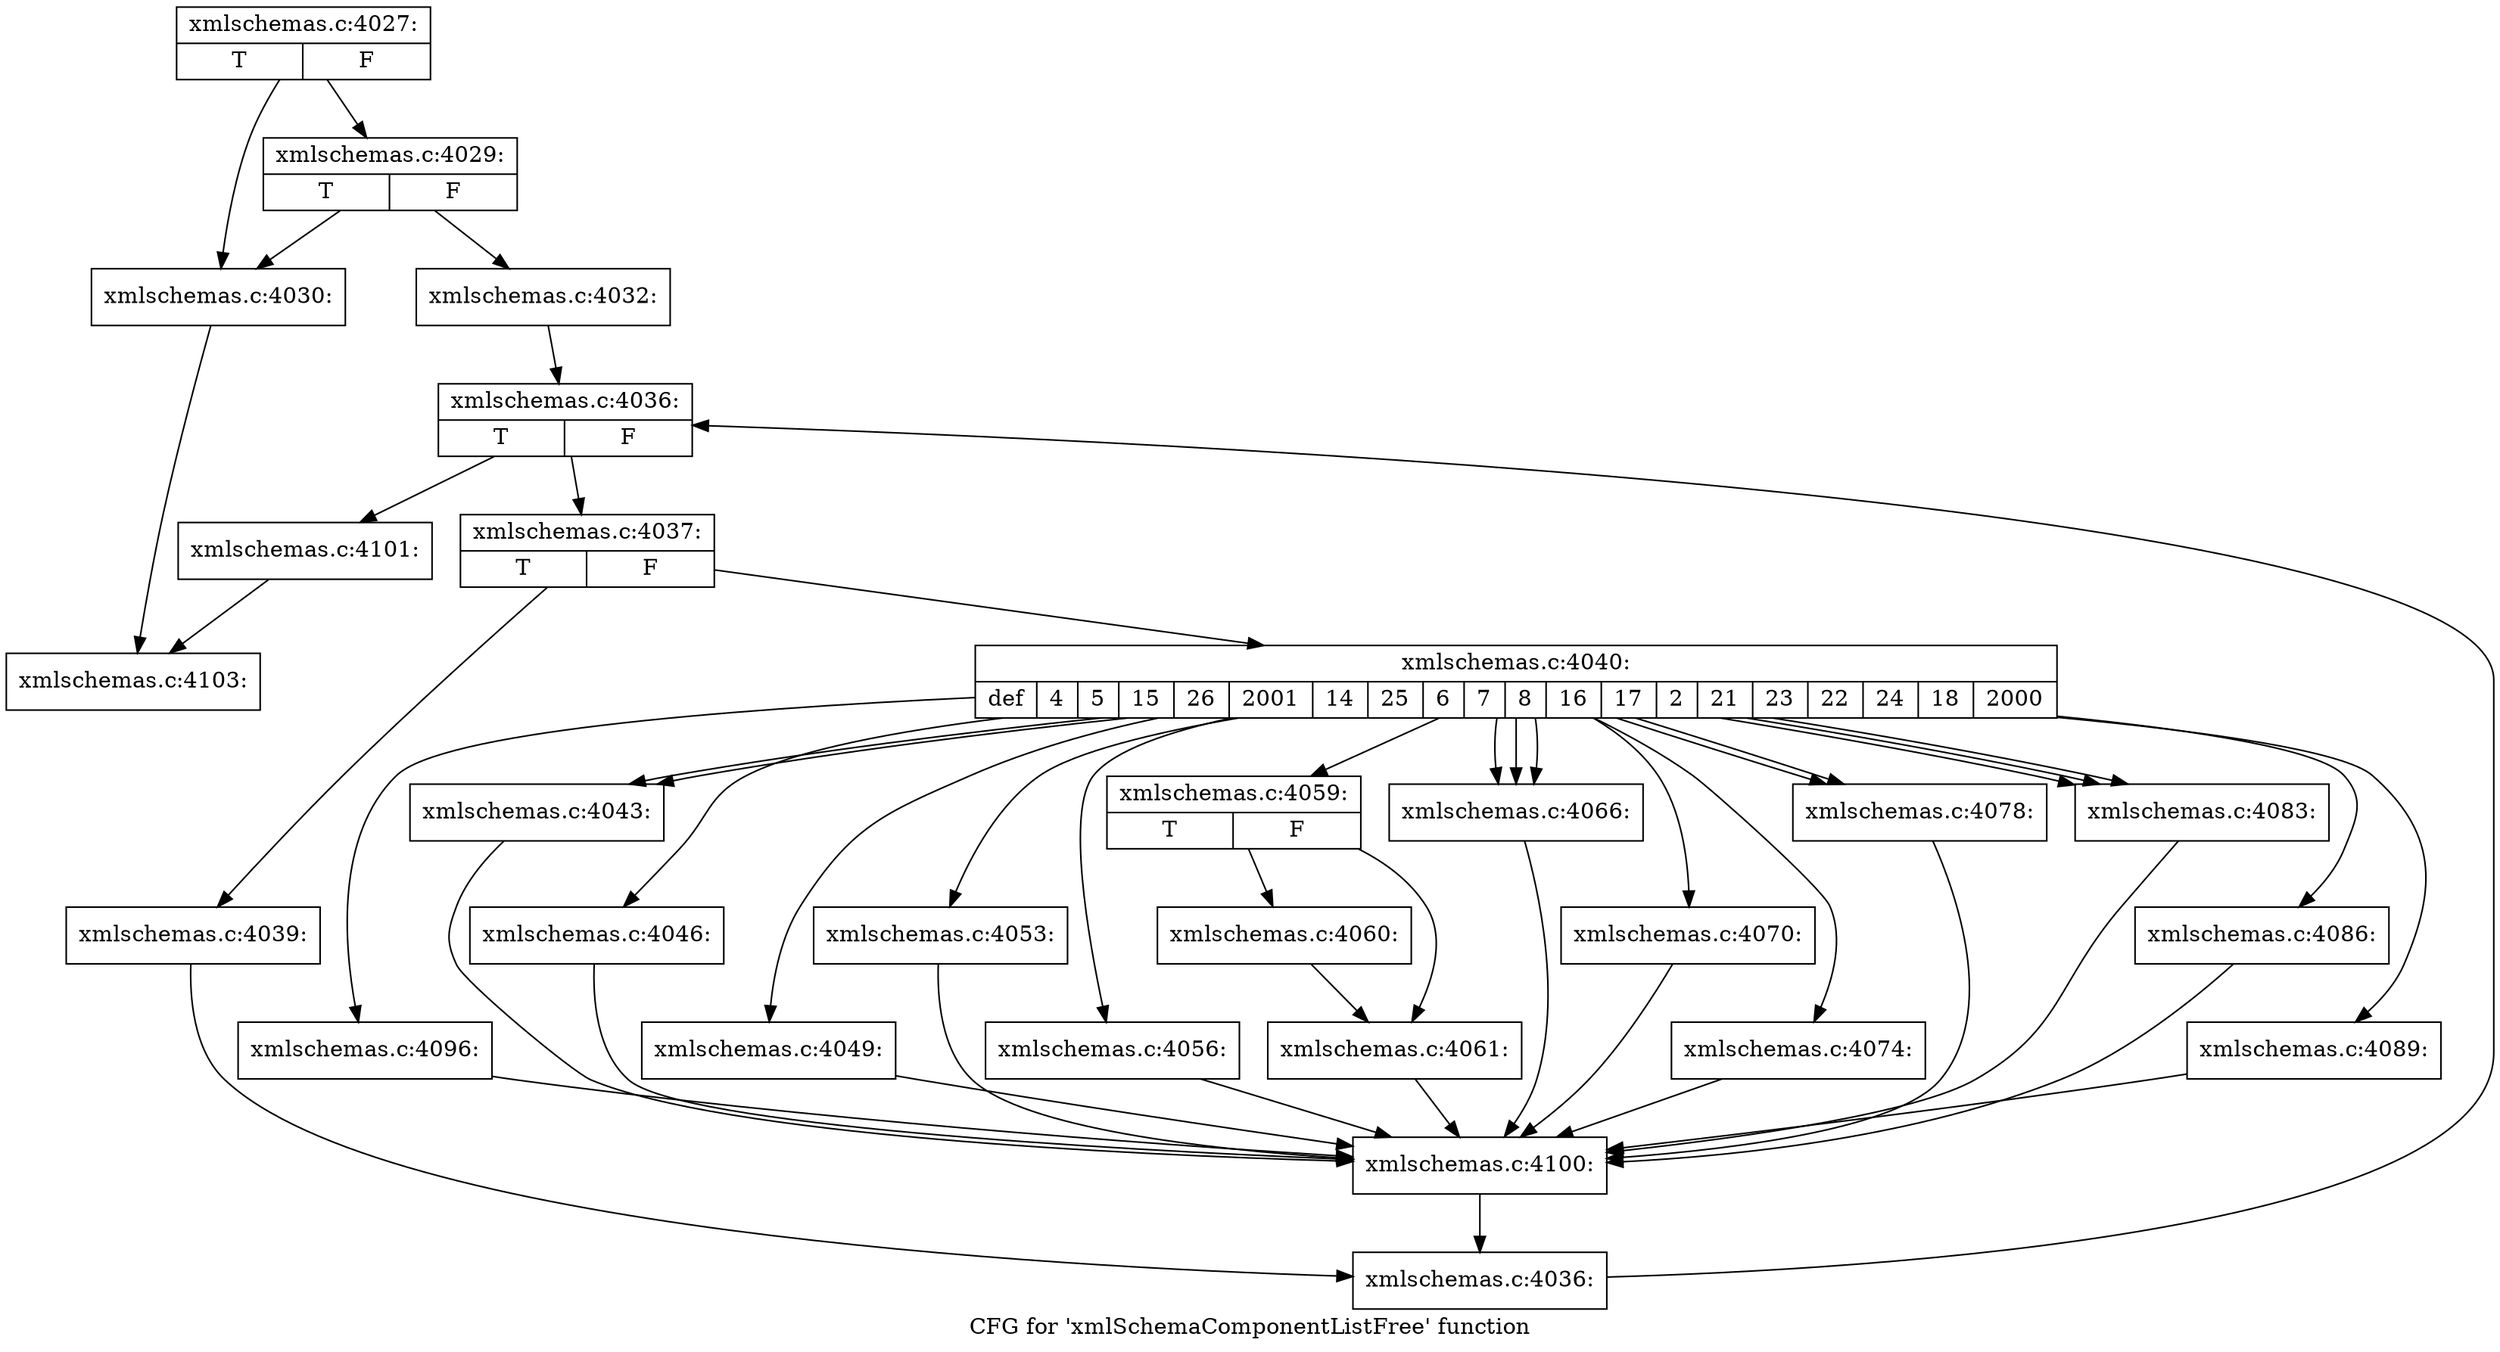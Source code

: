 digraph "CFG for 'xmlSchemaComponentListFree' function" {
	label="CFG for 'xmlSchemaComponentListFree' function";

	Node0x4a6d520 [shape=record,label="{xmlschemas.c:4027:|{<s0>T|<s1>F}}"];
	Node0x4a6d520 -> Node0x4b1a620;
	Node0x4a6d520 -> Node0x4b1a6c0;
	Node0x4b1a6c0 [shape=record,label="{xmlschemas.c:4029:|{<s0>T|<s1>F}}"];
	Node0x4b1a6c0 -> Node0x4b1a620;
	Node0x4b1a6c0 -> Node0x4b1a670;
	Node0x4b1a620 [shape=record,label="{xmlschemas.c:4030:}"];
	Node0x4b1a620 -> Node0x4b19960;
	Node0x4b1a670 [shape=record,label="{xmlschemas.c:4032:}"];
	Node0x4b1a670 -> Node0x4b1c6d0;
	Node0x4b1c6d0 [shape=record,label="{xmlschemas.c:4036:|{<s0>T|<s1>F}}"];
	Node0x4b1c6d0 -> Node0x4b1c9b0;
	Node0x4b1c6d0 -> Node0x4b1c530;
	Node0x4b1c9b0 [shape=record,label="{xmlschemas.c:4037:|{<s0>T|<s1>F}}"];
	Node0x4b1c9b0 -> Node0x4b1d0f0;
	Node0x4b1c9b0 -> Node0x4b1d140;
	Node0x4b1d0f0 [shape=record,label="{xmlschemas.c:4039:}"];
	Node0x4b1d0f0 -> Node0x4b1c920;
	Node0x4b1d140 [shape=record,label="{xmlschemas.c:4040:|{<s0>def|<s1>4|<s2>5|<s3>15|<s4>26|<s5>2001|<s6>14|<s7>25|<s8>6|<s9>7|<s10>8|<s11>16|<s12>17|<s13>2|<s14>21|<s15>23|<s16>22|<s17>24|<s18>18|<s19>2000}}"];
	Node0x4b1d140 -> Node0x4b1d6c0;
	Node0x4b1d140 -> Node0x4b1da00;
	Node0x4b1d140 -> Node0x4b1da00;
	Node0x4b1d140 -> Node0x4b1dd40;
	Node0x4b1d140 -> Node0x4b1e640;
	Node0x4b1d140 -> Node0x4b1ee10;
	Node0x4b1d140 -> Node0x4b1e420;
	Node0x4b1d140 -> Node0x4b1dfd0;
	Node0x4b1d140 -> Node0x4b20630;
	Node0x4b1d140 -> Node0x4b20630;
	Node0x4b1d140 -> Node0x4b20630;
	Node0x4b1d140 -> Node0x4b1e1a0;
	Node0x4b1d140 -> Node0x47f1560;
	Node0x4b1d140 -> Node0x4b23910;
	Node0x4b1d140 -> Node0x4b23910;
	Node0x4b1d140 -> Node0x4b244c0;
	Node0x4b1d140 -> Node0x4b244c0;
	Node0x4b1d140 -> Node0x4b244c0;
	Node0x4b1d140 -> Node0x47f1870;
	Node0x4b1d140 -> Node0x4b23ae0;
	Node0x4b1da00 [shape=record,label="{xmlschemas.c:4043:}"];
	Node0x4b1da00 -> Node0x4b1d4b0;
	Node0x4b1dd40 [shape=record,label="{xmlschemas.c:4046:}"];
	Node0x4b1dd40 -> Node0x4b1d4b0;
	Node0x4b1e640 [shape=record,label="{xmlschemas.c:4049:}"];
	Node0x4b1e640 -> Node0x4b1d4b0;
	Node0x4b1ee10 [shape=record,label="{xmlschemas.c:4053:}"];
	Node0x4b1ee10 -> Node0x4b1d4b0;
	Node0x4b1e420 [shape=record,label="{xmlschemas.c:4056:}"];
	Node0x4b1e420 -> Node0x4b1d4b0;
	Node0x4b1dfd0 [shape=record,label="{xmlschemas.c:4059:|{<s0>T|<s1>F}}"];
	Node0x4b1dfd0 -> Node0x4b1e7d0;
	Node0x4b1dfd0 -> Node0x4b1f070;
	Node0x4b1e7d0 [shape=record,label="{xmlschemas.c:4060:}"];
	Node0x4b1e7d0 -> Node0x4b1f070;
	Node0x4b1f070 [shape=record,label="{xmlschemas.c:4061:}"];
	Node0x4b1f070 -> Node0x4b1d4b0;
	Node0x4b20630 [shape=record,label="{xmlschemas.c:4066:}"];
	Node0x4b20630 -> Node0x4b1d4b0;
	Node0x4b1e1a0 [shape=record,label="{xmlschemas.c:4070:}"];
	Node0x4b1e1a0 -> Node0x4b1d4b0;
	Node0x47f1560 [shape=record,label="{xmlschemas.c:4074:}"];
	Node0x47f1560 -> Node0x4b1d4b0;
	Node0x4b23910 [shape=record,label="{xmlschemas.c:4078:}"];
	Node0x4b23910 -> Node0x4b1d4b0;
	Node0x4b244c0 [shape=record,label="{xmlschemas.c:4083:}"];
	Node0x4b244c0 -> Node0x4b1d4b0;
	Node0x47f1870 [shape=record,label="{xmlschemas.c:4086:}"];
	Node0x47f1870 -> Node0x4b1d4b0;
	Node0x4b23ae0 [shape=record,label="{xmlschemas.c:4089:}"];
	Node0x4b23ae0 -> Node0x4b1d4b0;
	Node0x4b1d6c0 [shape=record,label="{xmlschemas.c:4096:}"];
	Node0x4b1d6c0 -> Node0x4b1d4b0;
	Node0x4b1d4b0 [shape=record,label="{xmlschemas.c:4100:}"];
	Node0x4b1d4b0 -> Node0x4b1c920;
	Node0x4b1c920 [shape=record,label="{xmlschemas.c:4036:}"];
	Node0x4b1c920 -> Node0x4b1c6d0;
	Node0x4b1c530 [shape=record,label="{xmlschemas.c:4101:}"];
	Node0x4b1c530 -> Node0x4b19960;
	Node0x4b19960 [shape=record,label="{xmlschemas.c:4103:}"];
}
